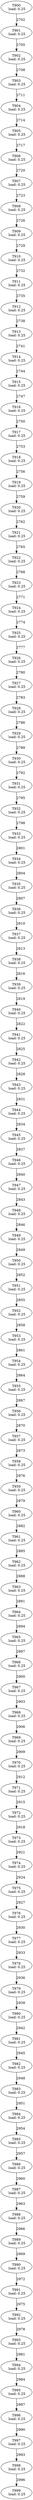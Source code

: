 digraph taskgraph {
	T900 [label= "T900\n load: 0.25"];
	T901 [label= "T901\n load: 0.25"];
	T900 -> T901[label=2702];
	T902 [label= "T902\n load: 0.25"];
	T901 -> T902[label=2705];
	T903 [label= "T903\n load: 0.25"];
	T902 -> T903[label=2708];
	T904 [label= "T904\n load: 0.25"];
	T903 -> T904[label=2711];
	T905 [label= "T905\n load: 0.25"];
	T904 -> T905[label=2714];
	T906 [label= "T906\n load: 0.25"];
	T905 -> T906[label=2717];
	T907 [label= "T907\n load: 0.25"];
	T906 -> T907[label=2720];
	T908 [label= "T908\n load: 0.25"];
	T907 -> T908[label=2723];
	T909 [label= "T909\n load: 0.25"];
	T908 -> T909[label=2726];
	T910 [label= "T910\n load: 0.25"];
	T909 -> T910[label=2729];
	T911 [label= "T911\n load: 0.25"];
	T910 -> T911[label=2732];
	T912 [label= "T912\n load: 0.25"];
	T911 -> T912[label=2735];
	T913 [label= "T913\n load: 0.25"];
	T912 -> T913[label=2738];
	T914 [label= "T914\n load: 0.25"];
	T913 -> T914[label=2741];
	T915 [label= "T915\n load: 0.25"];
	T914 -> T915[label=2744];
	T916 [label= "T916\n load: 0.25"];
	T915 -> T916[label=2747];
	T917 [label= "T917\n load: 0.25"];
	T916 -> T917[label=2750];
	T918 [label= "T918\n load: 0.25"];
	T917 -> T918[label=2753];
	T919 [label= "T919\n load: 0.25"];
	T918 -> T919[label=2756];
	T920 [label= "T920\n load: 0.25"];
	T919 -> T920[label=2759];
	T921 [label= "T921\n load: 0.25"];
	T920 -> T921[label=2762];
	T922 [label= "T922\n load: 0.25"];
	T921 -> T922[label=2765];
	T923 [label= "T923\n load: 0.25"];
	T922 -> T923[label=2768];
	T924 [label= "T924\n load: 0.25"];
	T923 -> T924[label=2771];
	T925 [label= "T925\n load: 0.25"];
	T924 -> T925[label=2774];
	T926 [label= "T926\n load: 0.25"];
	T925 -> T926[label=2777];
	T927 [label= "T927\n load: 0.25"];
	T926 -> T927[label=2780];
	T928 [label= "T928\n load: 0.25"];
	T927 -> T928[label=2783];
	T929 [label= "T929\n load: 0.25"];
	T928 -> T929[label=2786];
	T930 [label= "T930\n load: 0.25"];
	T929 -> T930[label=2789];
	T931 [label= "T931\n load: 0.25"];
	T930 -> T931[label=2792];
	T932 [label= "T932\n load: 0.25"];
	T931 -> T932[label=2795];
	T933 [label= "T933\n load: 0.25"];
	T932 -> T933[label=2798];
	T934 [label= "T934\n load: 0.25"];
	T933 -> T934[label=2801];
	T935 [label= "T935\n load: 0.25"];
	T934 -> T935[label=2804];
	T936 [label= "T936\n load: 0.25"];
	T935 -> T936[label=2807];
	T937 [label= "T937\n load: 0.25"];
	T936 -> T937[label=2810];
	T938 [label= "T938\n load: 0.25"];
	T937 -> T938[label=2813];
	T939 [label= "T939\n load: 0.25"];
	T938 -> T939[label=2816];
	T940 [label= "T940\n load: 0.25"];
	T939 -> T940[label=2819];
	T941 [label= "T941\n load: 0.25"];
	T940 -> T941[label=2822];
	T942 [label= "T942\n load: 0.25"];
	T941 -> T942[label=2825];
	T943 [label= "T943\n load: 0.25"];
	T942 -> T943[label=2828];
	T944 [label= "T944\n load: 0.25"];
	T943 -> T944[label=2831];
	T945 [label= "T945\n load: 0.25"];
	T944 -> T945[label=2834];
	T946 [label= "T946\n load: 0.25"];
	T945 -> T946[label=2837];
	T947 [label= "T947\n load: 0.25"];
	T946 -> T947[label=2840];
	T948 [label= "T948\n load: 0.25"];
	T947 -> T948[label=2843];
	T949 [label= "T949\n load: 0.25"];
	T948 -> T949[label=2846];
	T950 [label= "T950\n load: 0.25"];
	T949 -> T950[label=2849];
	T951 [label= "T951\n load: 0.25"];
	T950 -> T951[label=2852];
	T952 [label= "T952\n load: 0.25"];
	T951 -> T952[label=2855];
	T953 [label= "T953\n load: 0.25"];
	T952 -> T953[label=2858];
	T954 [label= "T954\n load: 0.25"];
	T953 -> T954[label=2861];
	T955 [label= "T955\n load: 0.25"];
	T954 -> T955[label=2864];
	T956 [label= "T956\n load: 0.25"];
	T955 -> T956[label=2867];
	T957 [label= "T957\n load: 0.25"];
	T956 -> T957[label=2870];
	T958 [label= "T958\n load: 0.25"];
	T957 -> T958[label=2873];
	T959 [label= "T959\n load: 0.25"];
	T958 -> T959[label=2876];
	T960 [label= "T960\n load: 0.25"];
	T959 -> T960[label=2879];
	T961 [label= "T961\n load: 0.25"];
	T960 -> T961[label=2882];
	T962 [label= "T962\n load: 0.25"];
	T961 -> T962[label=2885];
	T963 [label= "T963\n load: 0.25"];
	T962 -> T963[label=2888];
	T964 [label= "T964\n load: 0.25"];
	T963 -> T964[label=2891];
	T965 [label= "T965\n load: 0.25"];
	T964 -> T965[label=2894];
	T966 [label= "T966\n load: 0.25"];
	T965 -> T966[label=2897];
	T967 [label= "T967\n load: 0.25"];
	T966 -> T967[label=2900];
	T968 [label= "T968\n load: 0.25"];
	T967 -> T968[label=2903];
	T969 [label= "T969\n load: 0.25"];
	T968 -> T969[label=2906];
	T970 [label= "T970\n load: 0.25"];
	T969 -> T970[label=2909];
	T971 [label= "T971\n load: 0.25"];
	T970 -> T971[label=2912];
	T972 [label= "T972\n load: 0.25"];
	T971 -> T972[label=2915];
	T973 [label= "T973\n load: 0.25"];
	T972 -> T973[label=2918];
	T974 [label= "T974\n load: 0.25"];
	T973 -> T974[label=2921];
	T975 [label= "T975\n load: 0.25"];
	T974 -> T975[label=2924];
	T976 [label= "T976\n load: 0.25"];
	T975 -> T976[label=2927];
	T977 [label= "T977\n load: 0.25"];
	T976 -> T977[label=2930];
	T978 [label= "T978\n load: 0.25"];
	T977 -> T978[label=2933];
	T979 [label= "T979\n load: 0.25"];
	T978 -> T979[label=2936];
	T980 [label= "T980\n load: 0.25"];
	T979 -> T980[label=2939];
	T981 [label= "T981\n load: 0.25"];
	T980 -> T981[label=2942];
	T982 [label= "T982\n load: 0.25"];
	T981 -> T982[label=2945];
	T983 [label= "T983\n load: 0.25"];
	T982 -> T983[label=2948];
	T984 [label= "T984\n load: 0.25"];
	T983 -> T984[label=2951];
	T985 [label= "T985\n load: 0.25"];
	T984 -> T985[label=2954];
	T986 [label= "T986\n load: 0.25"];
	T985 -> T986[label=2957];
	T987 [label= "T987\n load: 0.25"];
	T986 -> T987[label=2960];
	T988 [label= "T988\n load: 0.25"];
	T987 -> T988[label=2963];
	T989 [label= "T989\n load: 0.25"];
	T988 -> T989[label=2966];
	T990 [label= "T990\n load: 0.25"];
	T989 -> T990[label=2969];
	T991 [label= "T991\n load: 0.25"];
	T990 -> T991[label=2972];
	T992 [label= "T992\n load: 0.25"];
	T991 -> T992[label=2975];
	T993 [label= "T993\n load: 0.25"];
	T992 -> T993[label=2978];
	T994 [label= "T994\n load: 0.25"];
	T993 -> T994[label=2981];
	T995 [label= "T995\n load: 0.25"];
	T994 -> T995[label=2984];
	T996 [label= "T996\n load: 0.25"];
	T995 -> T996[label=2987];
	T997 [label= "T997\n load: 0.25"];
	T996 -> T997[label=2990];
	T998 [label= "T998\n load: 0.25"];
	T997 -> T998[label=2993];
	T999 [label= "T999\n load: 0.25"];
	T998 -> T999[label=2996];
}